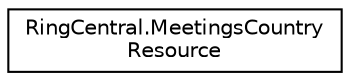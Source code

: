 digraph "Graphical Class Hierarchy"
{
 // LATEX_PDF_SIZE
  edge [fontname="Helvetica",fontsize="10",labelfontname="Helvetica",labelfontsize="10"];
  node [fontname="Helvetica",fontsize="10",shape=record];
  rankdir="LR";
  Node0 [label="RingCentral.MeetingsCountry\lResource",height=0.2,width=0.4,color="black", fillcolor="white", style="filled",URL="$classRingCentral_1_1MeetingsCountryResource.html",tooltip=" "];
}
